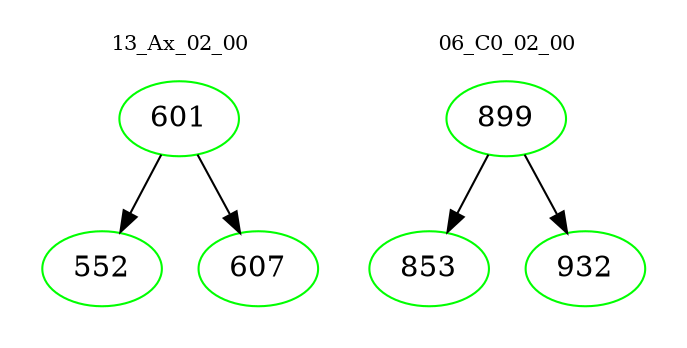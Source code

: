 digraph{
subgraph cluster_0 {
color = white
label = "13_Ax_02_00";
fontsize=10;
T0_601 [label="601", color="green"]
T0_601 -> T0_552 [color="black"]
T0_552 [label="552", color="green"]
T0_601 -> T0_607 [color="black"]
T0_607 [label="607", color="green"]
}
subgraph cluster_1 {
color = white
label = "06_C0_02_00";
fontsize=10;
T1_899 [label="899", color="green"]
T1_899 -> T1_853 [color="black"]
T1_853 [label="853", color="green"]
T1_899 -> T1_932 [color="black"]
T1_932 [label="932", color="green"]
}
}

